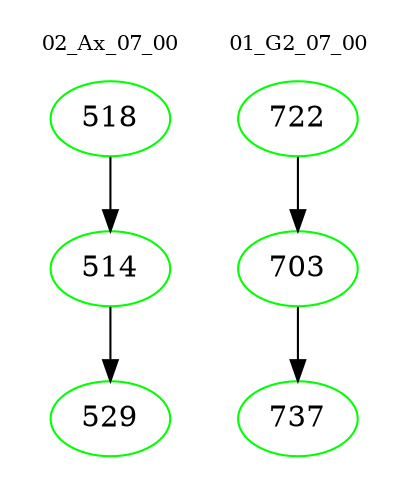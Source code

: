 digraph{
subgraph cluster_0 {
color = white
label = "02_Ax_07_00";
fontsize=10;
T0_518 [label="518", color="green"]
T0_518 -> T0_514 [color="black"]
T0_514 [label="514", color="green"]
T0_514 -> T0_529 [color="black"]
T0_529 [label="529", color="green"]
}
subgraph cluster_1 {
color = white
label = "01_G2_07_00";
fontsize=10;
T1_722 [label="722", color="green"]
T1_722 -> T1_703 [color="black"]
T1_703 [label="703", color="green"]
T1_703 -> T1_737 [color="black"]
T1_737 [label="737", color="green"]
}
}
